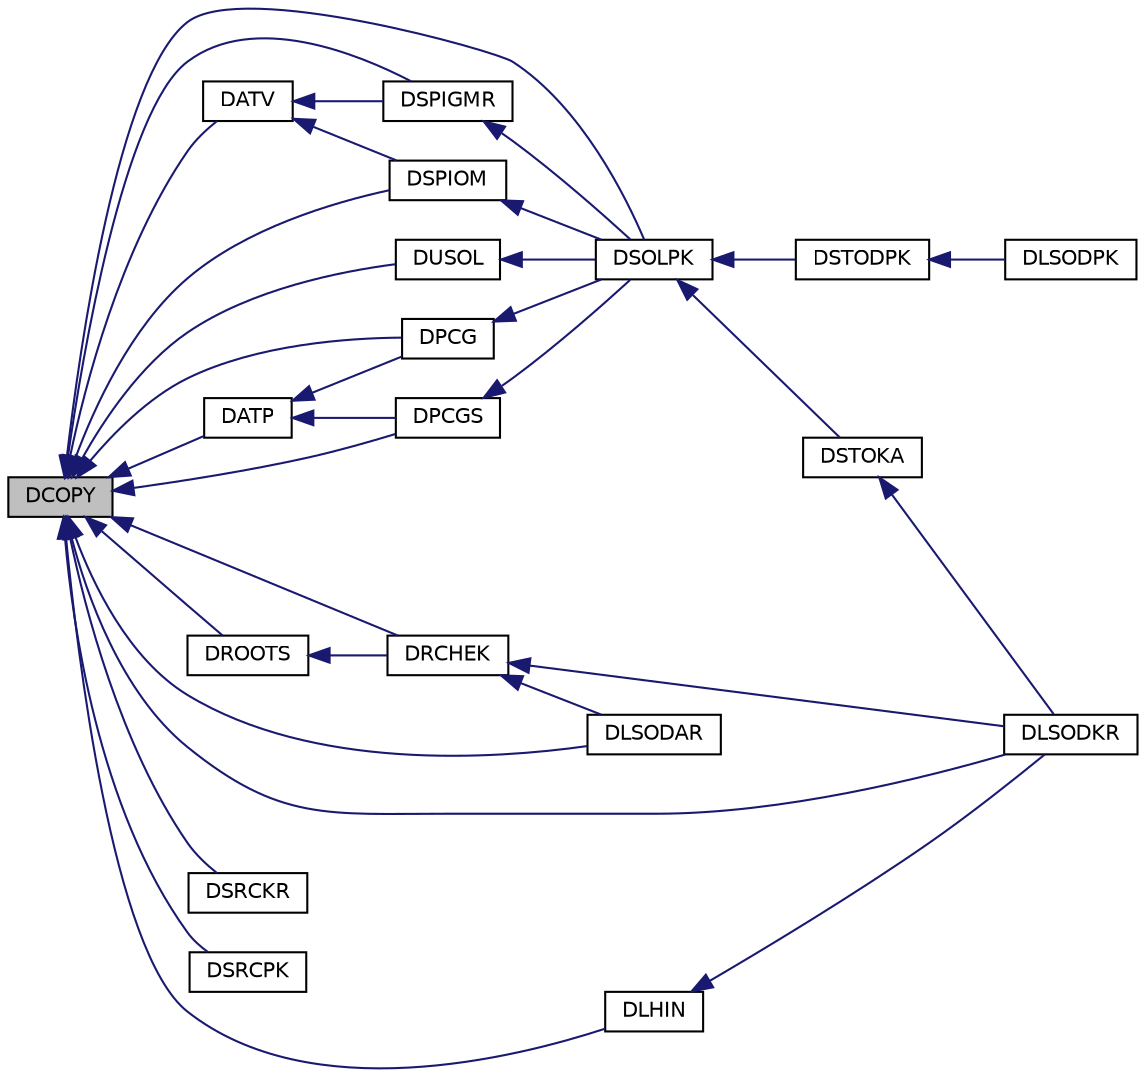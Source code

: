 digraph G
{
  edge [fontname="Helvetica",fontsize="10",labelfontname="Helvetica",labelfontsize="10"];
  node [fontname="Helvetica",fontsize="10",shape=record];
  rankdir=LR;
  Node1 [label="DCOPY",height=0.2,width=0.4,color="black", fillcolor="grey75", style="filled" fontcolor="black"];
  Node1 -> Node2 [dir=back,color="midnightblue",fontsize="10",style="solid",fontname="Helvetica"];
  Node2 [label="DATP",height=0.2,width=0.4,color="black", fillcolor="white", style="filled",URL="$opkda1_8f90.html#aab081e864dd016c3b8ddf8f60f70ad12"];
  Node2 -> Node3 [dir=back,color="midnightblue",fontsize="10",style="solid",fontname="Helvetica"];
  Node3 [label="DPCG",height=0.2,width=0.4,color="black", fillcolor="white", style="filled",URL="$opkda1_8f90.html#a45979fb2661ddda903e074bac129d80d"];
  Node3 -> Node4 [dir=back,color="midnightblue",fontsize="10",style="solid",fontname="Helvetica"];
  Node4 [label="DSOLPK",height=0.2,width=0.4,color="black", fillcolor="white", style="filled",URL="$opkda1_8f90.html#af331105343b0c9a91b55e7ad201199c0"];
  Node4 -> Node5 [dir=back,color="midnightblue",fontsize="10",style="solid",fontname="Helvetica"];
  Node5 [label="DSTODPK",height=0.2,width=0.4,color="black", fillcolor="white", style="filled",URL="$opkda1_8f90.html#ac316a22658cc40e317285fa52583a0bc"];
  Node5 -> Node6 [dir=back,color="midnightblue",fontsize="10",style="solid",fontname="Helvetica"];
  Node6 [label="DLSODPK",height=0.2,width=0.4,color="black", fillcolor="white", style="filled",URL="$opkdmain_8f90.html#abfd1fd76148d80747a6fd105a6c3cca8"];
  Node4 -> Node7 [dir=back,color="midnightblue",fontsize="10",style="solid",fontname="Helvetica"];
  Node7 [label="DSTOKA",height=0.2,width=0.4,color="black", fillcolor="white", style="filled",URL="$opkda1_8f90.html#aa5d15943200f3d1261087a7d67337822"];
  Node7 -> Node8 [dir=back,color="midnightblue",fontsize="10",style="solid",fontname="Helvetica"];
  Node8 [label="DLSODKR",height=0.2,width=0.4,color="black", fillcolor="white", style="filled",URL="$opkdmain_8f90.html#afd6a4d460cf75c6278c36e819dc9c763"];
  Node2 -> Node9 [dir=back,color="midnightblue",fontsize="10",style="solid",fontname="Helvetica"];
  Node9 [label="DPCGS",height=0.2,width=0.4,color="black", fillcolor="white", style="filled",URL="$opkda1_8f90.html#a1dac601c2dba2a8e5096c21f3df3f086"];
  Node9 -> Node4 [dir=back,color="midnightblue",fontsize="10",style="solid",fontname="Helvetica"];
  Node1 -> Node10 [dir=back,color="midnightblue",fontsize="10",style="solid",fontname="Helvetica"];
  Node10 [label="DATV",height=0.2,width=0.4,color="black", fillcolor="white", style="filled",URL="$opkda1_8f90.html#a1059f4dfdb79464c751483a531be9e93"];
  Node10 -> Node11 [dir=back,color="midnightblue",fontsize="10",style="solid",fontname="Helvetica"];
  Node11 [label="DSPIGMR",height=0.2,width=0.4,color="black", fillcolor="white", style="filled",URL="$opkda1_8f90.html#a74cdb276c555faf24326600134bdcd14"];
  Node11 -> Node4 [dir=back,color="midnightblue",fontsize="10",style="solid",fontname="Helvetica"];
  Node10 -> Node12 [dir=back,color="midnightblue",fontsize="10",style="solid",fontname="Helvetica"];
  Node12 [label="DSPIOM",height=0.2,width=0.4,color="black", fillcolor="white", style="filled",URL="$opkda1_8f90.html#abee56e608d953c8f2187dbf9fe897ef5"];
  Node12 -> Node4 [dir=back,color="midnightblue",fontsize="10",style="solid",fontname="Helvetica"];
  Node1 -> Node13 [dir=back,color="midnightblue",fontsize="10",style="solid",fontname="Helvetica"];
  Node13 [label="DLHIN",height=0.2,width=0.4,color="black", fillcolor="white", style="filled",URL="$opkda1_8f90.html#aecd2de15bfb467c9a76cf94af1e48dd1"];
  Node13 -> Node8 [dir=back,color="midnightblue",fontsize="10",style="solid",fontname="Helvetica"];
  Node1 -> Node14 [dir=back,color="midnightblue",fontsize="10",style="solid",fontname="Helvetica"];
  Node14 [label="DLSODAR",height=0.2,width=0.4,color="black", fillcolor="white", style="filled",URL="$opkdmain_8f90.html#a1711c1b88bb05db6bc1a9b3b0e3a2663"];
  Node1 -> Node8 [dir=back,color="midnightblue",fontsize="10",style="solid",fontname="Helvetica"];
  Node1 -> Node3 [dir=back,color="midnightblue",fontsize="10",style="solid",fontname="Helvetica"];
  Node1 -> Node9 [dir=back,color="midnightblue",fontsize="10",style="solid",fontname="Helvetica"];
  Node1 -> Node15 [dir=back,color="midnightblue",fontsize="10",style="solid",fontname="Helvetica"];
  Node15 [label="DRCHEK",height=0.2,width=0.4,color="black", fillcolor="white", style="filled",URL="$opkda1_8f90.html#aa2830c5c3a8fd0298df234be5261e59d"];
  Node15 -> Node14 [dir=back,color="midnightblue",fontsize="10",style="solid",fontname="Helvetica"];
  Node15 -> Node8 [dir=back,color="midnightblue",fontsize="10",style="solid",fontname="Helvetica"];
  Node1 -> Node16 [dir=back,color="midnightblue",fontsize="10",style="solid",fontname="Helvetica"];
  Node16 [label="DROOTS",height=0.2,width=0.4,color="black", fillcolor="white", style="filled",URL="$opkda1_8f90.html#ab04bbc07c165f9eadc3e5e13fc563cb9"];
  Node16 -> Node15 [dir=back,color="midnightblue",fontsize="10",style="solid",fontname="Helvetica"];
  Node1 -> Node4 [dir=back,color="midnightblue",fontsize="10",style="solid",fontname="Helvetica"];
  Node1 -> Node11 [dir=back,color="midnightblue",fontsize="10",style="solid",fontname="Helvetica"];
  Node1 -> Node12 [dir=back,color="midnightblue",fontsize="10",style="solid",fontname="Helvetica"];
  Node1 -> Node17 [dir=back,color="midnightblue",fontsize="10",style="solid",fontname="Helvetica"];
  Node17 [label="DSRCKR",height=0.2,width=0.4,color="black", fillcolor="white", style="filled",URL="$opkda1_8f90.html#a9003a04927df14a30e4c8169f7cb2caa"];
  Node1 -> Node18 [dir=back,color="midnightblue",fontsize="10",style="solid",fontname="Helvetica"];
  Node18 [label="DSRCPK",height=0.2,width=0.4,color="black", fillcolor="white", style="filled",URL="$opkda1_8f90.html#a66e98562430a8038641379d59bb5f14a"];
  Node1 -> Node19 [dir=back,color="midnightblue",fontsize="10",style="solid",fontname="Helvetica"];
  Node19 [label="DUSOL",height=0.2,width=0.4,color="black", fillcolor="white", style="filled",URL="$opkda1_8f90.html#aba1f3b8a1f816ec52ae1f43e25843052"];
  Node19 -> Node4 [dir=back,color="midnightblue",fontsize="10",style="solid",fontname="Helvetica"];
}
